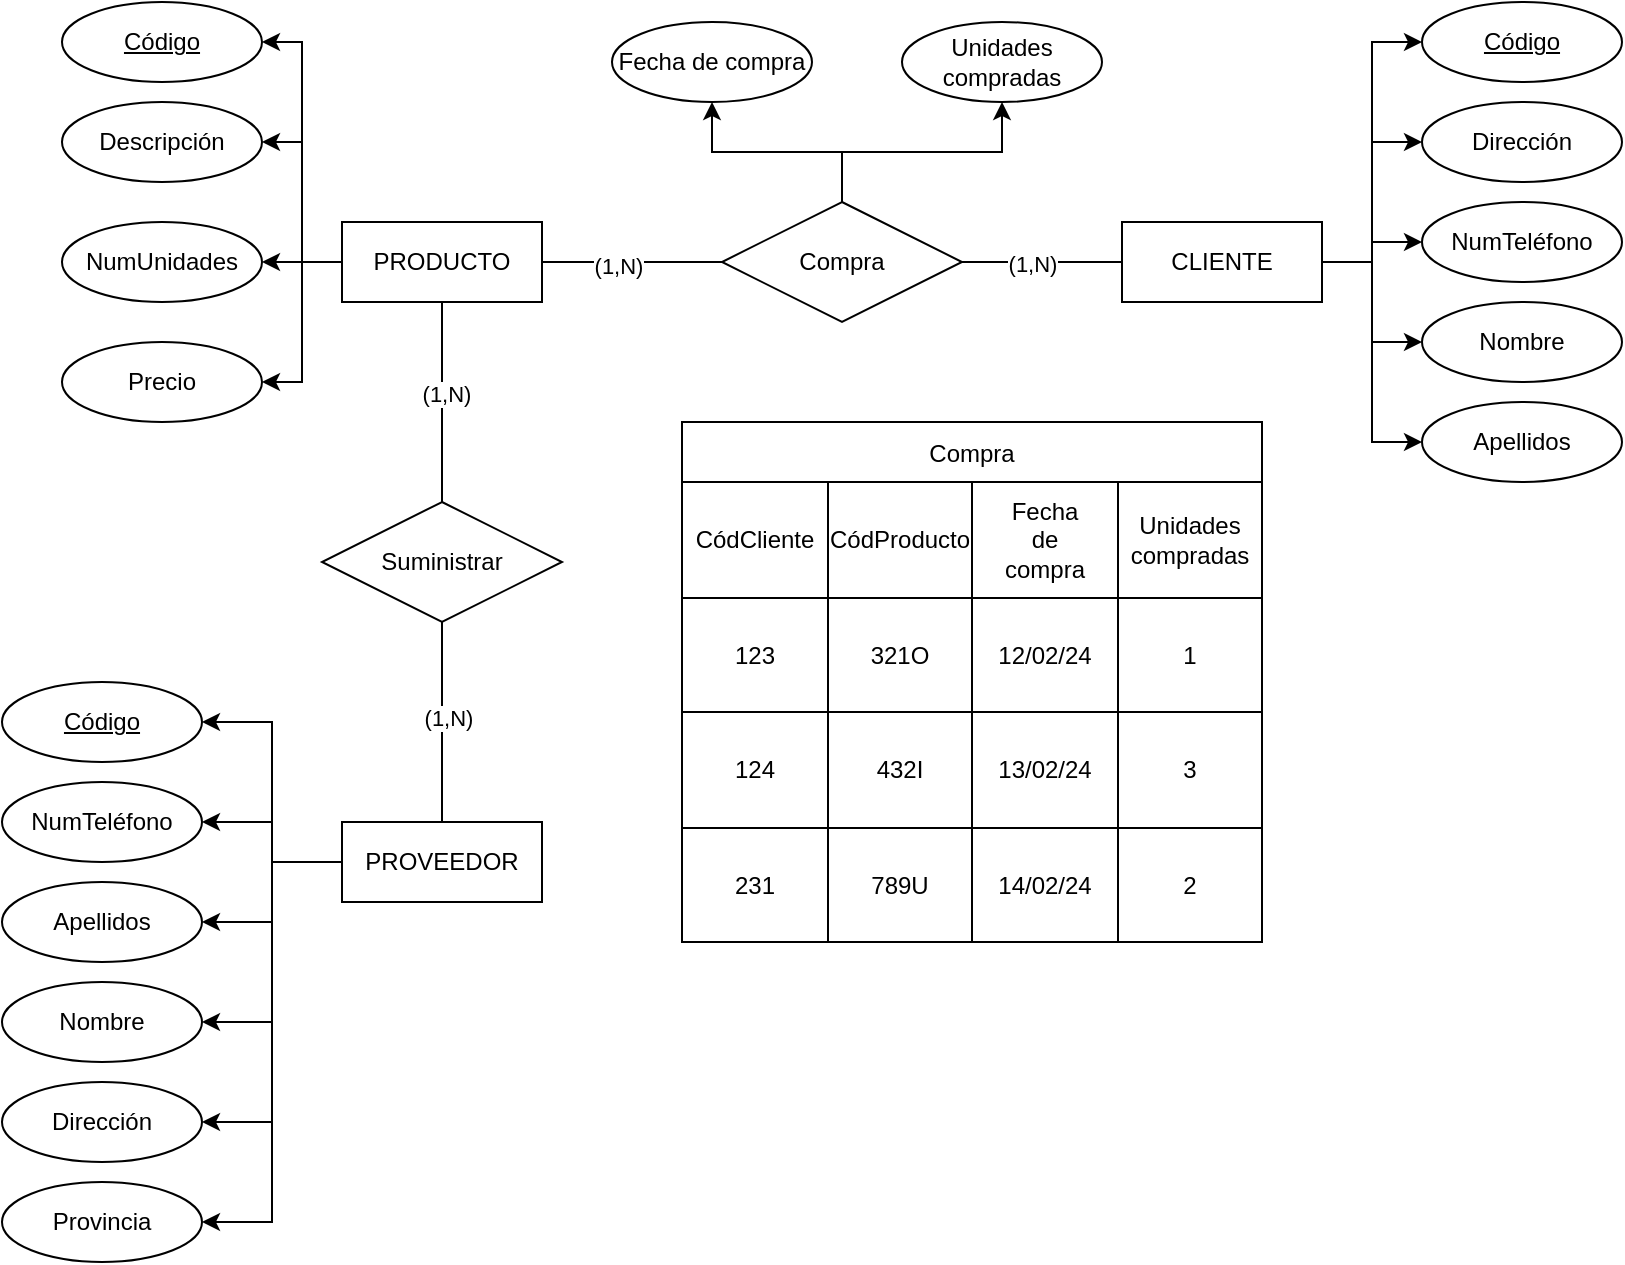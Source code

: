 <mxfile version="24.7.16">
  <diagram id="R2lEEEUBdFMjLlhIrx00" name="Page-1">
    <mxGraphModel grid="1" page="1" gridSize="10" guides="1" tooltips="1" connect="1" arrows="1" fold="1" pageScale="1" pageWidth="850" pageHeight="1100" math="0" shadow="0" extFonts="Permanent Marker^https://fonts.googleapis.com/css?family=Permanent+Marker">
      <root>
        <mxCell id="0" />
        <mxCell id="1" parent="0" />
        <mxCell id="ImoSV4EJO8gtgeA4D3U5-21" style="edgeStyle=orthogonalEdgeStyle;rounded=0;orthogonalLoop=1;jettySize=auto;html=1;entryX=1;entryY=0.5;entryDx=0;entryDy=0;" edge="1" parent="1" source="ImoSV4EJO8gtgeA4D3U5-7" target="ImoSV4EJO8gtgeA4D3U5-19">
          <mxGeometry relative="1" as="geometry" />
        </mxCell>
        <mxCell id="ImoSV4EJO8gtgeA4D3U5-22" style="edgeStyle=orthogonalEdgeStyle;rounded=0;orthogonalLoop=1;jettySize=auto;html=1;entryX=1;entryY=0.5;entryDx=0;entryDy=0;" edge="1" parent="1" source="ImoSV4EJO8gtgeA4D3U5-7" target="ImoSV4EJO8gtgeA4D3U5-17">
          <mxGeometry relative="1" as="geometry" />
        </mxCell>
        <mxCell id="ImoSV4EJO8gtgeA4D3U5-23" style="edgeStyle=orthogonalEdgeStyle;rounded=0;orthogonalLoop=1;jettySize=auto;html=1;" edge="1" parent="1" source="ImoSV4EJO8gtgeA4D3U5-7" target="ImoSV4EJO8gtgeA4D3U5-15">
          <mxGeometry relative="1" as="geometry" />
        </mxCell>
        <mxCell id="ImoSV4EJO8gtgeA4D3U5-24" style="edgeStyle=orthogonalEdgeStyle;rounded=0;orthogonalLoop=1;jettySize=auto;html=1;entryX=1;entryY=0.5;entryDx=0;entryDy=0;" edge="1" parent="1" source="ImoSV4EJO8gtgeA4D3U5-7" target="ImoSV4EJO8gtgeA4D3U5-16">
          <mxGeometry relative="1" as="geometry" />
        </mxCell>
        <mxCell id="ImoSV4EJO8gtgeA4D3U5-7" value="PRODUCTO" style="whiteSpace=wrap;html=1;align=center;" vertex="1" parent="1">
          <mxGeometry x="190" y="130" width="100" height="40" as="geometry" />
        </mxCell>
        <mxCell id="ImoSV4EJO8gtgeA4D3U5-41" style="edgeStyle=orthogonalEdgeStyle;rounded=0;orthogonalLoop=1;jettySize=auto;html=1;entryX=0;entryY=0.5;entryDx=0;entryDy=0;" edge="1" parent="1" source="ImoSV4EJO8gtgeA4D3U5-8" target="ImoSV4EJO8gtgeA4D3U5-18">
          <mxGeometry relative="1" as="geometry" />
        </mxCell>
        <mxCell id="ImoSV4EJO8gtgeA4D3U5-42" style="edgeStyle=orthogonalEdgeStyle;rounded=0;orthogonalLoop=1;jettySize=auto;html=1;entryX=0;entryY=0.5;entryDx=0;entryDy=0;" edge="1" parent="1" source="ImoSV4EJO8gtgeA4D3U5-8" target="ImoSV4EJO8gtgeA4D3U5-26">
          <mxGeometry relative="1" as="geometry" />
        </mxCell>
        <mxCell id="ImoSV4EJO8gtgeA4D3U5-43" style="edgeStyle=orthogonalEdgeStyle;rounded=0;orthogonalLoop=1;jettySize=auto;html=1;" edge="1" parent="1" source="ImoSV4EJO8gtgeA4D3U5-8" target="ImoSV4EJO8gtgeA4D3U5-25">
          <mxGeometry relative="1" as="geometry" />
        </mxCell>
        <mxCell id="ImoSV4EJO8gtgeA4D3U5-44" style="edgeStyle=orthogonalEdgeStyle;rounded=0;orthogonalLoop=1;jettySize=auto;html=1;entryX=0;entryY=0.5;entryDx=0;entryDy=0;" edge="1" parent="1" source="ImoSV4EJO8gtgeA4D3U5-8" target="ImoSV4EJO8gtgeA4D3U5-29">
          <mxGeometry relative="1" as="geometry" />
        </mxCell>
        <mxCell id="ImoSV4EJO8gtgeA4D3U5-45" style="edgeStyle=orthogonalEdgeStyle;rounded=0;orthogonalLoop=1;jettySize=auto;html=1;entryX=0;entryY=0.5;entryDx=0;entryDy=0;" edge="1" parent="1" source="ImoSV4EJO8gtgeA4D3U5-8" target="ImoSV4EJO8gtgeA4D3U5-27">
          <mxGeometry relative="1" as="geometry" />
        </mxCell>
        <mxCell id="ImoSV4EJO8gtgeA4D3U5-8" value="CLIENTE" style="whiteSpace=wrap;html=1;align=center;" vertex="1" parent="1">
          <mxGeometry x="580" y="130" width="100" height="40" as="geometry" />
        </mxCell>
        <mxCell id="ImoSV4EJO8gtgeA4D3U5-35" style="edgeStyle=orthogonalEdgeStyle;rounded=0;orthogonalLoop=1;jettySize=auto;html=1;entryX=1;entryY=0.5;entryDx=0;entryDy=0;" edge="1" parent="1" source="ImoSV4EJO8gtgeA4D3U5-9" target="ImoSV4EJO8gtgeA4D3U5-20">
          <mxGeometry relative="1" as="geometry" />
        </mxCell>
        <mxCell id="ImoSV4EJO8gtgeA4D3U5-36" style="edgeStyle=orthogonalEdgeStyle;rounded=0;orthogonalLoop=1;jettySize=auto;html=1;entryX=1;entryY=0.5;entryDx=0;entryDy=0;" edge="1" parent="1" source="ImoSV4EJO8gtgeA4D3U5-9" target="ImoSV4EJO8gtgeA4D3U5-33">
          <mxGeometry relative="1" as="geometry" />
        </mxCell>
        <mxCell id="ImoSV4EJO8gtgeA4D3U5-37" style="edgeStyle=orthogonalEdgeStyle;rounded=0;orthogonalLoop=1;jettySize=auto;html=1;entryX=1;entryY=0.5;entryDx=0;entryDy=0;" edge="1" parent="1" source="ImoSV4EJO8gtgeA4D3U5-9" target="ImoSV4EJO8gtgeA4D3U5-30">
          <mxGeometry relative="1" as="geometry" />
        </mxCell>
        <mxCell id="ImoSV4EJO8gtgeA4D3U5-38" style="edgeStyle=orthogonalEdgeStyle;rounded=0;orthogonalLoop=1;jettySize=auto;html=1;entryX=1;entryY=0.5;entryDx=0;entryDy=0;" edge="1" parent="1" source="ImoSV4EJO8gtgeA4D3U5-9" target="ImoSV4EJO8gtgeA4D3U5-28">
          <mxGeometry relative="1" as="geometry" />
        </mxCell>
        <mxCell id="ImoSV4EJO8gtgeA4D3U5-39" style="edgeStyle=orthogonalEdgeStyle;rounded=0;orthogonalLoop=1;jettySize=auto;html=1;entryX=1;entryY=0.5;entryDx=0;entryDy=0;" edge="1" parent="1" source="ImoSV4EJO8gtgeA4D3U5-9" target="ImoSV4EJO8gtgeA4D3U5-32">
          <mxGeometry relative="1" as="geometry" />
        </mxCell>
        <mxCell id="ImoSV4EJO8gtgeA4D3U5-40" style="edgeStyle=orthogonalEdgeStyle;rounded=0;orthogonalLoop=1;jettySize=auto;html=1;entryX=1;entryY=0.5;entryDx=0;entryDy=0;" edge="1" parent="1" source="ImoSV4EJO8gtgeA4D3U5-9" target="ImoSV4EJO8gtgeA4D3U5-34">
          <mxGeometry relative="1" as="geometry" />
        </mxCell>
        <mxCell id="ImoSV4EJO8gtgeA4D3U5-9" value="PROVEEDOR" style="whiteSpace=wrap;html=1;align=center;" vertex="1" parent="1">
          <mxGeometry x="190" y="430" width="100" height="40" as="geometry" />
        </mxCell>
        <mxCell id="ImoSV4EJO8gtgeA4D3U5-10" value="" style="endArrow=none;html=1;rounded=0;entryX=0.5;entryY=1;entryDx=0;entryDy=0;exitX=0.5;exitY=0;exitDx=0;exitDy=0;" edge="1" parent="1" source="ImoSV4EJO8gtgeA4D3U5-9" target="ImoSV4EJO8gtgeA4D3U5-7">
          <mxGeometry width="50" height="50" relative="1" as="geometry">
            <mxPoint x="620" y="300" as="sourcePoint" />
            <mxPoint x="670" y="250" as="targetPoint" />
          </mxGeometry>
        </mxCell>
        <mxCell id="ImoSV4EJO8gtgeA4D3U5-50" value="(1,N)" style="edgeLabel;html=1;align=center;verticalAlign=middle;resizable=0;points=[];" connectable="0" vertex="1" parent="ImoSV4EJO8gtgeA4D3U5-10">
          <mxGeometry x="-0.6" y="-3" relative="1" as="geometry">
            <mxPoint as="offset" />
          </mxGeometry>
        </mxCell>
        <mxCell id="ImoSV4EJO8gtgeA4D3U5-51" value="(1,N)" style="edgeLabel;html=1;align=center;verticalAlign=middle;resizable=0;points=[];" connectable="0" vertex="1" parent="ImoSV4EJO8gtgeA4D3U5-10">
          <mxGeometry x="0.649" y="-2" relative="1" as="geometry">
            <mxPoint as="offset" />
          </mxGeometry>
        </mxCell>
        <mxCell id="ImoSV4EJO8gtgeA4D3U5-11" value="" style="endArrow=none;html=1;rounded=0;entryX=0;entryY=0.5;entryDx=0;entryDy=0;exitX=1;exitY=0.5;exitDx=0;exitDy=0;" edge="1" parent="1" source="ImoSV4EJO8gtgeA4D3U5-13" target="ImoSV4EJO8gtgeA4D3U5-8">
          <mxGeometry width="50" height="50" relative="1" as="geometry">
            <mxPoint x="620" y="300" as="sourcePoint" />
            <mxPoint x="670" y="250" as="targetPoint" />
          </mxGeometry>
        </mxCell>
        <mxCell id="ImoSV4EJO8gtgeA4D3U5-53" value="(1,N)" style="edgeLabel;html=1;align=center;verticalAlign=middle;resizable=0;points=[];" connectable="0" vertex="1" parent="ImoSV4EJO8gtgeA4D3U5-11">
          <mxGeometry x="-0.162" y="-1" relative="1" as="geometry">
            <mxPoint x="1" as="offset" />
          </mxGeometry>
        </mxCell>
        <mxCell id="ImoSV4EJO8gtgeA4D3U5-12" value="Suministrar" style="shape=rhombus;perimeter=rhombusPerimeter;whiteSpace=wrap;html=1;align=center;" vertex="1" parent="1">
          <mxGeometry x="180" y="270" width="120" height="60" as="geometry" />
        </mxCell>
        <mxCell id="ImoSV4EJO8gtgeA4D3U5-14" value="" style="endArrow=none;html=1;rounded=0;entryX=0;entryY=0.5;entryDx=0;entryDy=0;exitX=1;exitY=0.5;exitDx=0;exitDy=0;" edge="1" parent="1" source="ImoSV4EJO8gtgeA4D3U5-7" target="ImoSV4EJO8gtgeA4D3U5-13">
          <mxGeometry width="50" height="50" relative="1" as="geometry">
            <mxPoint x="290" y="150" as="sourcePoint" />
            <mxPoint x="580" y="150" as="targetPoint" />
          </mxGeometry>
        </mxCell>
        <mxCell id="ImoSV4EJO8gtgeA4D3U5-52" value="(1,N)" style="edgeLabel;html=1;align=center;verticalAlign=middle;resizable=0;points=[];" connectable="0" vertex="1" parent="ImoSV4EJO8gtgeA4D3U5-14">
          <mxGeometry x="-0.163" y="-2" relative="1" as="geometry">
            <mxPoint as="offset" />
          </mxGeometry>
        </mxCell>
        <mxCell id="ImoSV4EJO8gtgeA4D3U5-47" style="edgeStyle=orthogonalEdgeStyle;rounded=0;orthogonalLoop=1;jettySize=auto;html=1;entryX=0.5;entryY=1;entryDx=0;entryDy=0;" edge="1" parent="1" source="ImoSV4EJO8gtgeA4D3U5-13" target="ImoSV4EJO8gtgeA4D3U5-46">
          <mxGeometry relative="1" as="geometry" />
        </mxCell>
        <mxCell id="ImoSV4EJO8gtgeA4D3U5-49" style="edgeStyle=orthogonalEdgeStyle;rounded=0;orthogonalLoop=1;jettySize=auto;html=1;entryX=0.5;entryY=1;entryDx=0;entryDy=0;" edge="1" parent="1" source="ImoSV4EJO8gtgeA4D3U5-13" target="ImoSV4EJO8gtgeA4D3U5-48">
          <mxGeometry relative="1" as="geometry" />
        </mxCell>
        <mxCell id="ImoSV4EJO8gtgeA4D3U5-13" value="Compra" style="shape=rhombus;perimeter=rhombusPerimeter;whiteSpace=wrap;html=1;align=center;" vertex="1" parent="1">
          <mxGeometry x="380" y="120" width="120" height="60" as="geometry" />
        </mxCell>
        <mxCell id="ImoSV4EJO8gtgeA4D3U5-15" value="NumUnidades" style="ellipse;whiteSpace=wrap;html=1;align=center;" vertex="1" parent="1">
          <mxGeometry x="50" y="130" width="100" height="40" as="geometry" />
        </mxCell>
        <mxCell id="ImoSV4EJO8gtgeA4D3U5-16" value="Precio" style="ellipse;whiteSpace=wrap;html=1;align=center;" vertex="1" parent="1">
          <mxGeometry x="50" y="190" width="100" height="40" as="geometry" />
        </mxCell>
        <mxCell id="ImoSV4EJO8gtgeA4D3U5-17" value="Descripción" style="ellipse;whiteSpace=wrap;html=1;align=center;" vertex="1" parent="1">
          <mxGeometry x="50" y="70" width="100" height="40" as="geometry" />
        </mxCell>
        <mxCell id="ImoSV4EJO8gtgeA4D3U5-18" value="&lt;u&gt;Código&lt;/u&gt;" style="ellipse;whiteSpace=wrap;html=1;align=center;" vertex="1" parent="1">
          <mxGeometry x="730" y="20" width="100" height="40" as="geometry" />
        </mxCell>
        <mxCell id="ImoSV4EJO8gtgeA4D3U5-19" value="&lt;u&gt;Código&lt;/u&gt;" style="ellipse;whiteSpace=wrap;html=1;align=center;" vertex="1" parent="1">
          <mxGeometry x="50" y="20" width="100" height="40" as="geometry" />
        </mxCell>
        <mxCell id="ImoSV4EJO8gtgeA4D3U5-20" value="&lt;u&gt;Código&lt;/u&gt;" style="ellipse;whiteSpace=wrap;html=1;align=center;" vertex="1" parent="1">
          <mxGeometry x="20" y="360" width="100" height="40" as="geometry" />
        </mxCell>
        <mxCell id="ImoSV4EJO8gtgeA4D3U5-25" value="NumTeléfono" style="ellipse;whiteSpace=wrap;html=1;align=center;" vertex="1" parent="1">
          <mxGeometry x="730" y="120" width="100" height="40" as="geometry" />
        </mxCell>
        <mxCell id="ImoSV4EJO8gtgeA4D3U5-26" value="Dirección" style="ellipse;whiteSpace=wrap;html=1;align=center;" vertex="1" parent="1">
          <mxGeometry x="730" y="70" width="100" height="40" as="geometry" />
        </mxCell>
        <mxCell id="ImoSV4EJO8gtgeA4D3U5-27" value="Apellidos" style="ellipse;whiteSpace=wrap;html=1;align=center;" vertex="1" parent="1">
          <mxGeometry x="730" y="220" width="100" height="40" as="geometry" />
        </mxCell>
        <mxCell id="ImoSV4EJO8gtgeA4D3U5-28" value="Nombre" style="ellipse;whiteSpace=wrap;html=1;align=center;" vertex="1" parent="1">
          <mxGeometry x="20" y="510" width="100" height="40" as="geometry" />
        </mxCell>
        <mxCell id="ImoSV4EJO8gtgeA4D3U5-29" value="Nombre" style="ellipse;whiteSpace=wrap;html=1;align=center;" vertex="1" parent="1">
          <mxGeometry x="730" y="170" width="100" height="40" as="geometry" />
        </mxCell>
        <mxCell id="ImoSV4EJO8gtgeA4D3U5-30" value="Apellidos" style="ellipse;whiteSpace=wrap;html=1;align=center;" vertex="1" parent="1">
          <mxGeometry x="20" y="460" width="100" height="40" as="geometry" />
        </mxCell>
        <mxCell id="ImoSV4EJO8gtgeA4D3U5-32" value="Dirección" style="ellipse;whiteSpace=wrap;html=1;align=center;" vertex="1" parent="1">
          <mxGeometry x="20" y="560" width="100" height="40" as="geometry" />
        </mxCell>
        <mxCell id="ImoSV4EJO8gtgeA4D3U5-33" value="NumTeléfono" style="ellipse;whiteSpace=wrap;html=1;align=center;" vertex="1" parent="1">
          <mxGeometry x="20" y="410" width="100" height="40" as="geometry" />
        </mxCell>
        <mxCell id="ImoSV4EJO8gtgeA4D3U5-34" value="Provincia" style="ellipse;whiteSpace=wrap;html=1;align=center;" vertex="1" parent="1">
          <mxGeometry x="20" y="610" width="100" height="40" as="geometry" />
        </mxCell>
        <mxCell id="ImoSV4EJO8gtgeA4D3U5-46" value="Fecha de compra" style="ellipse;whiteSpace=wrap;html=1;align=center;" vertex="1" parent="1">
          <mxGeometry x="325" y="30" width="100" height="40" as="geometry" />
        </mxCell>
        <mxCell id="ImoSV4EJO8gtgeA4D3U5-48" value="Unidades compradas" style="ellipse;whiteSpace=wrap;html=1;align=center;" vertex="1" parent="1">
          <mxGeometry x="470" y="30" width="100" height="40" as="geometry" />
        </mxCell>
        <mxCell id="ImoSV4EJO8gtgeA4D3U5-84" value="Compra" style="shape=table;startSize=30;container=1;collapsible=0;childLayout=tableLayout;" vertex="1" parent="1">
          <mxGeometry x="360" y="230" width="290" height="260" as="geometry" />
        </mxCell>
        <mxCell id="ImoSV4EJO8gtgeA4D3U5-85" value="" style="shape=tableRow;horizontal=0;startSize=0;swimlaneHead=0;swimlaneBody=0;strokeColor=inherit;top=0;left=0;bottom=0;right=0;collapsible=0;dropTarget=0;fillColor=none;points=[[0,0.5],[1,0.5]];portConstraint=eastwest;" vertex="1" parent="ImoSV4EJO8gtgeA4D3U5-84">
          <mxGeometry y="30" width="290" height="58" as="geometry" />
        </mxCell>
        <mxCell id="ImoSV4EJO8gtgeA4D3U5-86" value="CódCliente" style="shape=partialRectangle;html=1;whiteSpace=wrap;connectable=0;strokeColor=inherit;overflow=hidden;fillColor=none;top=0;left=0;bottom=0;right=0;pointerEvents=1;" vertex="1" parent="ImoSV4EJO8gtgeA4D3U5-85">
          <mxGeometry width="73" height="58" as="geometry">
            <mxRectangle width="73" height="58" as="alternateBounds" />
          </mxGeometry>
        </mxCell>
        <mxCell id="ImoSV4EJO8gtgeA4D3U5-87" value="CódProducto" style="shape=partialRectangle;html=1;whiteSpace=wrap;connectable=0;strokeColor=inherit;overflow=hidden;fillColor=none;top=0;left=0;bottom=0;right=0;pointerEvents=1;" vertex="1" parent="ImoSV4EJO8gtgeA4D3U5-85">
          <mxGeometry x="73" width="72" height="58" as="geometry">
            <mxRectangle width="72" height="58" as="alternateBounds" />
          </mxGeometry>
        </mxCell>
        <mxCell id="ImoSV4EJO8gtgeA4D3U5-88" value="Fecha&lt;div&gt;de&lt;/div&gt;&lt;div&gt;compra&lt;/div&gt;" style="shape=partialRectangle;html=1;whiteSpace=wrap;connectable=0;strokeColor=inherit;overflow=hidden;fillColor=none;top=0;left=0;bottom=0;right=0;pointerEvents=1;" vertex="1" parent="ImoSV4EJO8gtgeA4D3U5-85">
          <mxGeometry x="145" width="73" height="58" as="geometry">
            <mxRectangle width="73" height="58" as="alternateBounds" />
          </mxGeometry>
        </mxCell>
        <mxCell id="ImoSV4EJO8gtgeA4D3U5-89" value="Unidades&lt;div&gt;compradas&lt;/div&gt;" style="shape=partialRectangle;html=1;whiteSpace=wrap;connectable=0;strokeColor=inherit;overflow=hidden;fillColor=none;top=0;left=0;bottom=0;right=0;pointerEvents=1;" vertex="1" parent="ImoSV4EJO8gtgeA4D3U5-85">
          <mxGeometry x="218" width="72" height="58" as="geometry">
            <mxRectangle width="72" height="58" as="alternateBounds" />
          </mxGeometry>
        </mxCell>
        <mxCell id="ImoSV4EJO8gtgeA4D3U5-90" value="" style="shape=tableRow;horizontal=0;startSize=0;swimlaneHead=0;swimlaneBody=0;strokeColor=inherit;top=0;left=0;bottom=0;right=0;collapsible=0;dropTarget=0;fillColor=none;points=[[0,0.5],[1,0.5]];portConstraint=eastwest;" vertex="1" parent="ImoSV4EJO8gtgeA4D3U5-84">
          <mxGeometry y="88" width="290" height="57" as="geometry" />
        </mxCell>
        <mxCell id="ImoSV4EJO8gtgeA4D3U5-91" value="123" style="shape=partialRectangle;html=1;whiteSpace=wrap;connectable=0;strokeColor=inherit;overflow=hidden;fillColor=none;top=0;left=0;bottom=0;right=0;pointerEvents=1;" vertex="1" parent="ImoSV4EJO8gtgeA4D3U5-90">
          <mxGeometry width="73" height="57" as="geometry">
            <mxRectangle width="73" height="57" as="alternateBounds" />
          </mxGeometry>
        </mxCell>
        <mxCell id="ImoSV4EJO8gtgeA4D3U5-92" value="321O" style="shape=partialRectangle;html=1;whiteSpace=wrap;connectable=0;strokeColor=inherit;overflow=hidden;fillColor=none;top=0;left=0;bottom=0;right=0;pointerEvents=1;" vertex="1" parent="ImoSV4EJO8gtgeA4D3U5-90">
          <mxGeometry x="73" width="72" height="57" as="geometry">
            <mxRectangle width="72" height="57" as="alternateBounds" />
          </mxGeometry>
        </mxCell>
        <mxCell id="ImoSV4EJO8gtgeA4D3U5-93" value="12/02/24" style="shape=partialRectangle;html=1;whiteSpace=wrap;connectable=0;strokeColor=inherit;overflow=hidden;fillColor=none;top=0;left=0;bottom=0;right=0;pointerEvents=1;" vertex="1" parent="ImoSV4EJO8gtgeA4D3U5-90">
          <mxGeometry x="145" width="73" height="57" as="geometry">
            <mxRectangle width="73" height="57" as="alternateBounds" />
          </mxGeometry>
        </mxCell>
        <mxCell id="ImoSV4EJO8gtgeA4D3U5-94" value="1" style="shape=partialRectangle;html=1;whiteSpace=wrap;connectable=0;strokeColor=inherit;overflow=hidden;fillColor=none;top=0;left=0;bottom=0;right=0;pointerEvents=1;" vertex="1" parent="ImoSV4EJO8gtgeA4D3U5-90">
          <mxGeometry x="218" width="72" height="57" as="geometry">
            <mxRectangle width="72" height="57" as="alternateBounds" />
          </mxGeometry>
        </mxCell>
        <mxCell id="ImoSV4EJO8gtgeA4D3U5-95" value="" style="shape=tableRow;horizontal=0;startSize=0;swimlaneHead=0;swimlaneBody=0;strokeColor=inherit;top=0;left=0;bottom=0;right=0;collapsible=0;dropTarget=0;fillColor=none;points=[[0,0.5],[1,0.5]];portConstraint=eastwest;" vertex="1" parent="ImoSV4EJO8gtgeA4D3U5-84">
          <mxGeometry y="145" width="290" height="58" as="geometry" />
        </mxCell>
        <mxCell id="ImoSV4EJO8gtgeA4D3U5-96" value="124" style="shape=partialRectangle;html=1;whiteSpace=wrap;connectable=0;strokeColor=inherit;overflow=hidden;fillColor=none;top=0;left=0;bottom=0;right=0;pointerEvents=1;" vertex="1" parent="ImoSV4EJO8gtgeA4D3U5-95">
          <mxGeometry width="73" height="58" as="geometry">
            <mxRectangle width="73" height="58" as="alternateBounds" />
          </mxGeometry>
        </mxCell>
        <mxCell id="ImoSV4EJO8gtgeA4D3U5-97" value="432I" style="shape=partialRectangle;html=1;whiteSpace=wrap;connectable=0;strokeColor=inherit;overflow=hidden;fillColor=none;top=0;left=0;bottom=0;right=0;pointerEvents=1;" vertex="1" parent="ImoSV4EJO8gtgeA4D3U5-95">
          <mxGeometry x="73" width="72" height="58" as="geometry">
            <mxRectangle width="72" height="58" as="alternateBounds" />
          </mxGeometry>
        </mxCell>
        <mxCell id="ImoSV4EJO8gtgeA4D3U5-98" value="13/02/24" style="shape=partialRectangle;html=1;whiteSpace=wrap;connectable=0;strokeColor=inherit;overflow=hidden;fillColor=none;top=0;left=0;bottom=0;right=0;pointerEvents=1;" vertex="1" parent="ImoSV4EJO8gtgeA4D3U5-95">
          <mxGeometry x="145" width="73" height="58" as="geometry">
            <mxRectangle width="73" height="58" as="alternateBounds" />
          </mxGeometry>
        </mxCell>
        <mxCell id="ImoSV4EJO8gtgeA4D3U5-99" value="3" style="shape=partialRectangle;html=1;whiteSpace=wrap;connectable=0;strokeColor=inherit;overflow=hidden;fillColor=none;top=0;left=0;bottom=0;right=0;pointerEvents=1;" vertex="1" parent="ImoSV4EJO8gtgeA4D3U5-95">
          <mxGeometry x="218" width="72" height="58" as="geometry">
            <mxRectangle width="72" height="58" as="alternateBounds" />
          </mxGeometry>
        </mxCell>
        <mxCell id="ImoSV4EJO8gtgeA4D3U5-100" value="" style="shape=tableRow;horizontal=0;startSize=0;swimlaneHead=0;swimlaneBody=0;strokeColor=inherit;top=0;left=0;bottom=0;right=0;collapsible=0;dropTarget=0;fillColor=none;points=[[0,0.5],[1,0.5]];portConstraint=eastwest;" vertex="1" parent="ImoSV4EJO8gtgeA4D3U5-84">
          <mxGeometry y="203" width="290" height="57" as="geometry" />
        </mxCell>
        <mxCell id="ImoSV4EJO8gtgeA4D3U5-101" value="231" style="shape=partialRectangle;html=1;whiteSpace=wrap;connectable=0;strokeColor=inherit;overflow=hidden;fillColor=none;top=0;left=0;bottom=0;right=0;pointerEvents=1;" vertex="1" parent="ImoSV4EJO8gtgeA4D3U5-100">
          <mxGeometry width="73" height="57" as="geometry">
            <mxRectangle width="73" height="57" as="alternateBounds" />
          </mxGeometry>
        </mxCell>
        <mxCell id="ImoSV4EJO8gtgeA4D3U5-102" value="789U" style="shape=partialRectangle;html=1;whiteSpace=wrap;connectable=0;strokeColor=inherit;overflow=hidden;fillColor=none;top=0;left=0;bottom=0;right=0;pointerEvents=1;" vertex="1" parent="ImoSV4EJO8gtgeA4D3U5-100">
          <mxGeometry x="73" width="72" height="57" as="geometry">
            <mxRectangle width="72" height="57" as="alternateBounds" />
          </mxGeometry>
        </mxCell>
        <mxCell id="ImoSV4EJO8gtgeA4D3U5-103" value="14/02/24" style="shape=partialRectangle;html=1;whiteSpace=wrap;connectable=0;strokeColor=inherit;overflow=hidden;fillColor=none;top=0;left=0;bottom=0;right=0;pointerEvents=1;" vertex="1" parent="ImoSV4EJO8gtgeA4D3U5-100">
          <mxGeometry x="145" width="73" height="57" as="geometry">
            <mxRectangle width="73" height="57" as="alternateBounds" />
          </mxGeometry>
        </mxCell>
        <mxCell id="ImoSV4EJO8gtgeA4D3U5-104" value="2" style="shape=partialRectangle;html=1;whiteSpace=wrap;connectable=0;strokeColor=inherit;overflow=hidden;fillColor=none;top=0;left=0;bottom=0;right=0;pointerEvents=1;" vertex="1" parent="ImoSV4EJO8gtgeA4D3U5-100">
          <mxGeometry x="218" width="72" height="57" as="geometry">
            <mxRectangle width="72" height="57" as="alternateBounds" />
          </mxGeometry>
        </mxCell>
      </root>
    </mxGraphModel>
  </diagram>
</mxfile>
